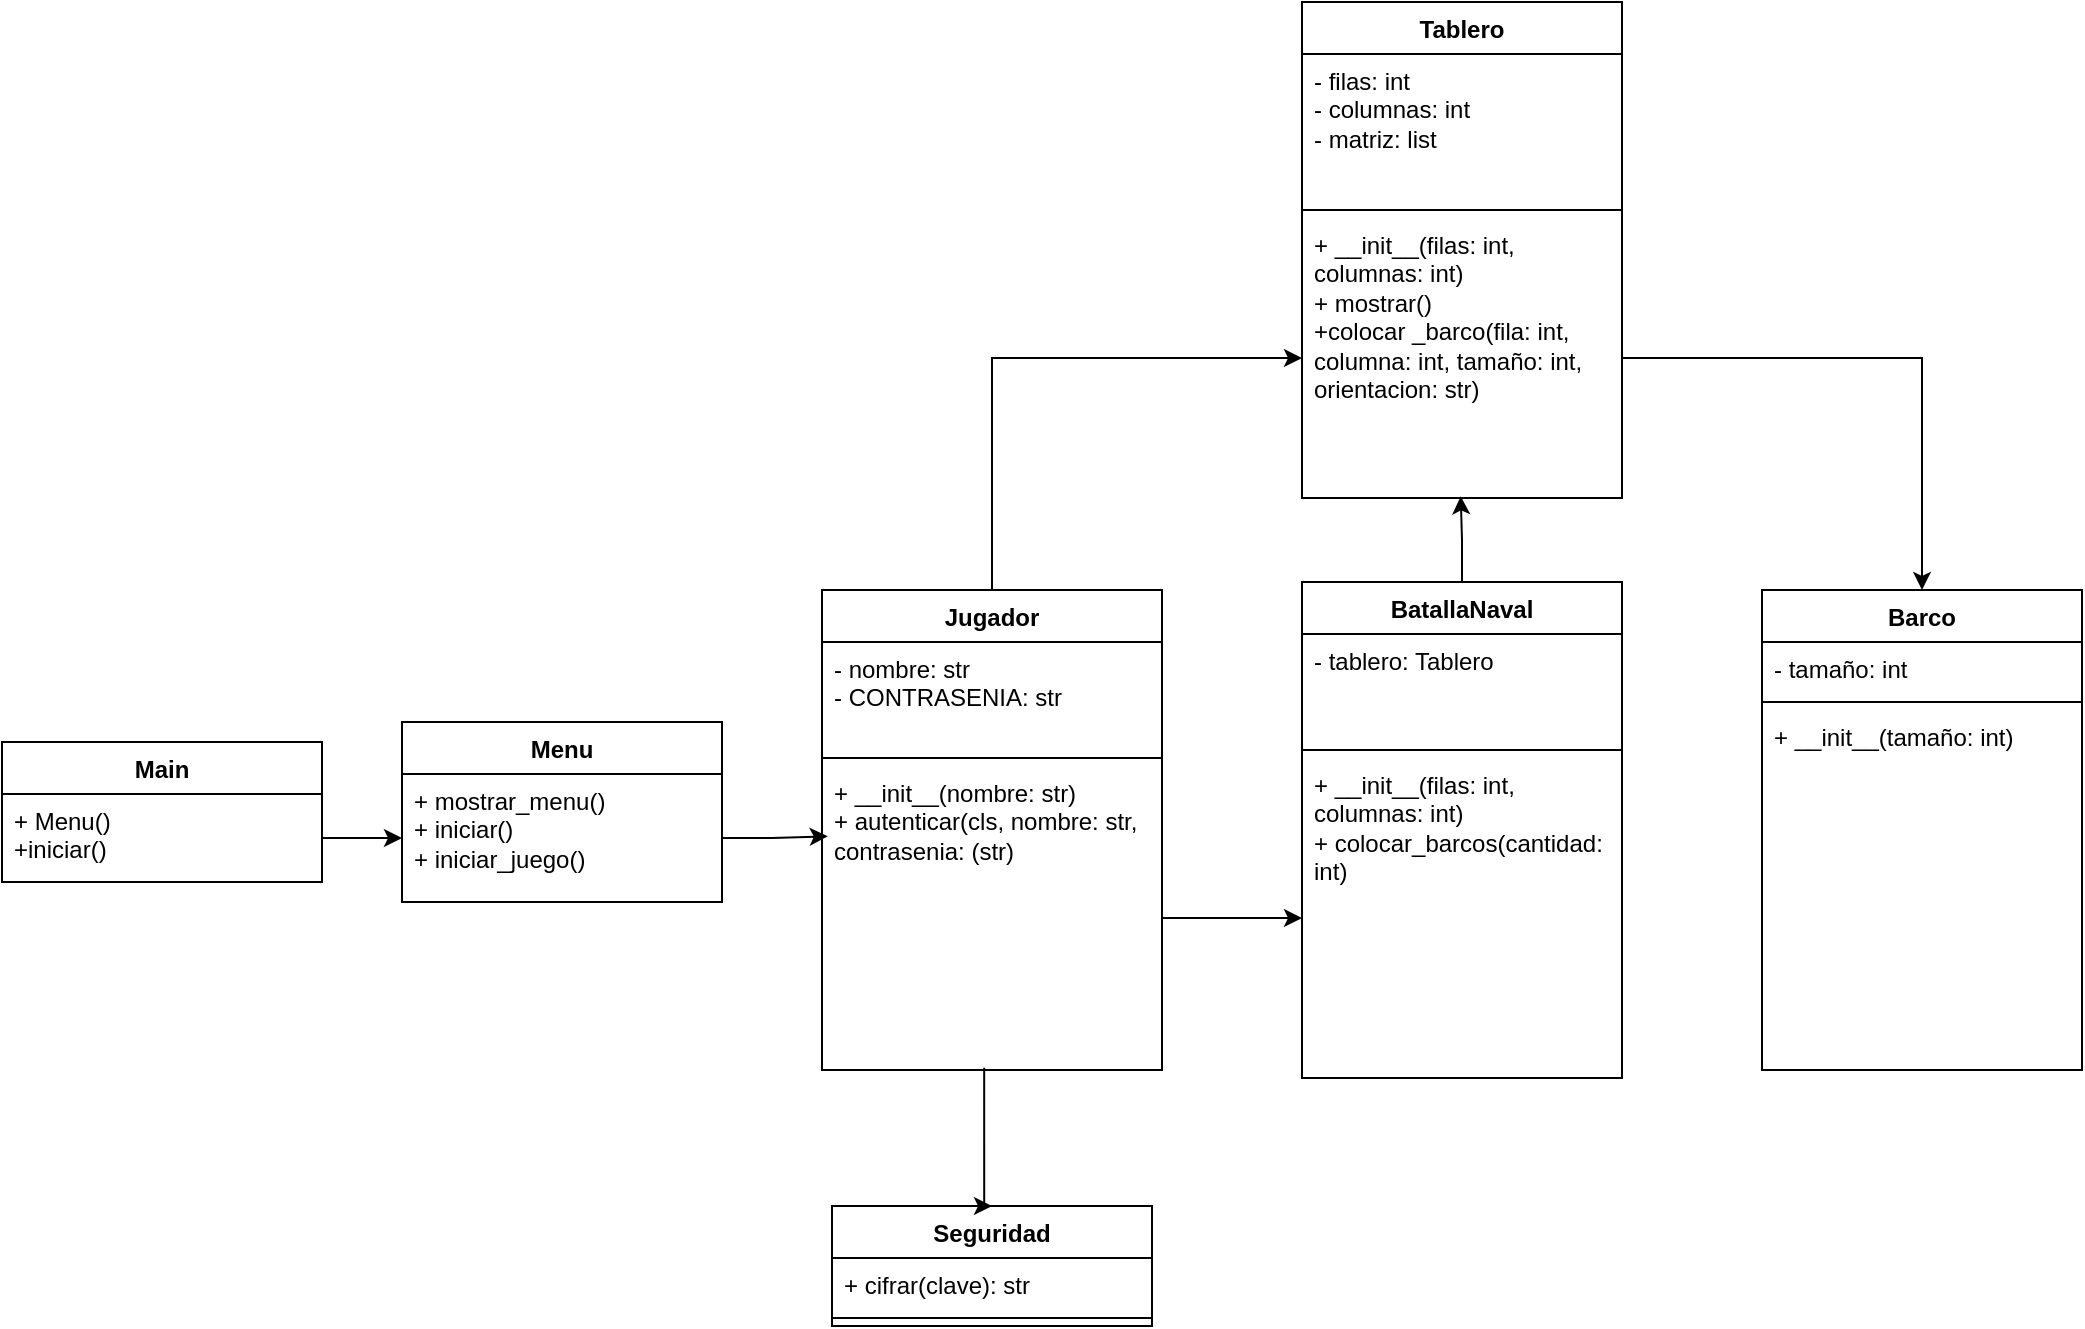 <mxfile version="26.1.3">
  <diagram name="Página-1" id="UggPJkZmqfOD0Qh_XLz-">
    <mxGraphModel dx="2611" dy="1955" grid="1" gridSize="10" guides="1" tooltips="1" connect="1" arrows="1" fold="1" page="1" pageScale="1" pageWidth="827" pageHeight="1169" math="0" shadow="0">
      <root>
        <mxCell id="0" />
        <mxCell id="1" parent="0" />
        <mxCell id="AmYnD38H8xkXSLAy4ZOU-1" value="BatallaNaval&lt;div&gt;&lt;br&gt;&lt;/div&gt;" style="swimlane;fontStyle=1;align=center;verticalAlign=top;childLayout=stackLayout;horizontal=1;startSize=26;horizontalStack=0;resizeParent=1;resizeParentMax=0;resizeLast=0;collapsible=1;marginBottom=0;whiteSpace=wrap;html=1;" parent="1" vertex="1">
          <mxGeometry x="370" y="230" width="160" height="248" as="geometry" />
        </mxCell>
        <mxCell id="AmYnD38H8xkXSLAy4ZOU-2" value="&lt;div&gt;&lt;span style=&quot;background-color: transparent; color: light-dark(rgb(0, 0, 0), rgb(255, 255, 255));&quot;&gt;- tablero: Tablero&lt;/span&gt;&lt;/div&gt;&lt;div&gt;&lt;div&gt;&lt;br&gt;&lt;/div&gt;&lt;div&gt;&lt;/div&gt;&lt;/div&gt;" style="text;strokeColor=none;fillColor=none;align=left;verticalAlign=top;spacingLeft=4;spacingRight=4;overflow=hidden;rotatable=0;points=[[0,0.5],[1,0.5]];portConstraint=eastwest;whiteSpace=wrap;html=1;" parent="AmYnD38H8xkXSLAy4ZOU-1" vertex="1">
          <mxGeometry y="26" width="160" height="54" as="geometry" />
        </mxCell>
        <mxCell id="AmYnD38H8xkXSLAy4ZOU-3" value="" style="line;strokeWidth=1;fillColor=none;align=left;verticalAlign=middle;spacingTop=-1;spacingLeft=3;spacingRight=3;rotatable=0;labelPosition=right;points=[];portConstraint=eastwest;strokeColor=inherit;" parent="AmYnD38H8xkXSLAy4ZOU-1" vertex="1">
          <mxGeometry y="80" width="160" height="8" as="geometry" />
        </mxCell>
        <mxCell id="AmYnD38H8xkXSLAy4ZOU-4" value="+ __init__(filas: &lt;span class=&quot;hljs-type&quot;&gt;int&lt;/span&gt;, columnas: &lt;span class=&quot;hljs-type&quot;&gt;int&lt;/span&gt;)&amp;nbsp;&lt;div&gt;+ colocar_barcos(cantidad: &lt;span class=&quot;hljs-type&quot;&gt;int&lt;/span&gt;)&lt;/div&gt;" style="text;strokeColor=none;fillColor=none;align=left;verticalAlign=top;spacingLeft=4;spacingRight=4;overflow=hidden;rotatable=0;points=[[0,0.5],[1,0.5]];portConstraint=eastwest;whiteSpace=wrap;html=1;" parent="AmYnD38H8xkXSLAy4ZOU-1" vertex="1">
          <mxGeometry y="88" width="160" height="160" as="geometry" />
        </mxCell>
        <mxCell id="AmYnD38H8xkXSLAy4ZOU-45" style="edgeStyle=orthogonalEdgeStyle;rounded=0;orthogonalLoop=1;jettySize=auto;html=1;entryX=0;entryY=0.5;entryDx=0;entryDy=0;" parent="1" source="AmYnD38H8xkXSLAy4ZOU-24" target="AmYnD38H8xkXSLAy4ZOU-37" edge="1">
          <mxGeometry relative="1" as="geometry" />
        </mxCell>
        <mxCell id="AmYnD38H8xkXSLAy4ZOU-24" value="Jugador" style="swimlane;fontStyle=1;align=center;verticalAlign=top;childLayout=stackLayout;horizontal=1;startSize=26;horizontalStack=0;resizeParent=1;resizeParentMax=0;resizeLast=0;collapsible=1;marginBottom=0;whiteSpace=wrap;html=1;" parent="1" vertex="1">
          <mxGeometry x="130" y="234" width="170" height="240" as="geometry" />
        </mxCell>
        <mxCell id="AmYnD38H8xkXSLAy4ZOU-25" value="- nombre: str&lt;div&gt;&lt;span style=&quot;background-color: transparent; color: light-dark(rgb(0, 0, 0), rgb(255, 255, 255));&quot;&gt;- CONTRASENIA: str&lt;/span&gt;&lt;/div&gt;&lt;div&gt;&lt;br&gt;&lt;/div&gt;" style="text;strokeColor=none;fillColor=none;align=left;verticalAlign=top;spacingLeft=4;spacingRight=4;overflow=hidden;rotatable=0;points=[[0,0.5],[1,0.5]];portConstraint=eastwest;whiteSpace=wrap;html=1;" parent="AmYnD38H8xkXSLAy4ZOU-24" vertex="1">
          <mxGeometry y="26" width="170" height="54" as="geometry" />
        </mxCell>
        <mxCell id="AmYnD38H8xkXSLAy4ZOU-26" value="" style="line;strokeWidth=1;fillColor=none;align=left;verticalAlign=middle;spacingTop=-1;spacingLeft=3;spacingRight=3;rotatable=0;labelPosition=right;points=[];portConstraint=eastwest;strokeColor=inherit;" parent="AmYnD38H8xkXSLAy4ZOU-24" vertex="1">
          <mxGeometry y="80" width="170" height="8" as="geometry" />
        </mxCell>
        <mxCell id="AmYnD38H8xkXSLAy4ZOU-27" value="+ __init__(nombre: str)&amp;nbsp;&lt;div&gt;+ autenticar(cls, nombre: str, contrasenia: (str)&lt;/div&gt;" style="text;strokeColor=none;fillColor=none;align=left;verticalAlign=top;spacingLeft=4;spacingRight=4;overflow=hidden;rotatable=0;points=[[0,0.5],[1,0.5]];portConstraint=eastwest;whiteSpace=wrap;html=1;" parent="AmYnD38H8xkXSLAy4ZOU-24" vertex="1">
          <mxGeometry y="88" width="170" height="152" as="geometry" />
        </mxCell>
        <mxCell id="AmYnD38H8xkXSLAy4ZOU-34" value="Tablero" style="swimlane;fontStyle=1;align=center;verticalAlign=top;childLayout=stackLayout;horizontal=1;startSize=26;horizontalStack=0;resizeParent=1;resizeParentMax=0;resizeLast=0;collapsible=1;marginBottom=0;whiteSpace=wrap;html=1;" parent="1" vertex="1">
          <mxGeometry x="370" y="-60" width="160" height="248" as="geometry" />
        </mxCell>
        <mxCell id="AmYnD38H8xkXSLAy4ZOU-35" value="&lt;div&gt;- filas: int&lt;/div&gt;&lt;div&gt;- columnas: int&lt;/div&gt;&lt;div&gt;- matriz: list&lt;/div&gt;&lt;div&gt;&lt;br&gt;&lt;/div&gt;" style="text;strokeColor=none;fillColor=none;align=left;verticalAlign=top;spacingLeft=4;spacingRight=4;overflow=hidden;rotatable=0;points=[[0,0.5],[1,0.5]];portConstraint=eastwest;whiteSpace=wrap;html=1;" parent="AmYnD38H8xkXSLAy4ZOU-34" vertex="1">
          <mxGeometry y="26" width="160" height="74" as="geometry" />
        </mxCell>
        <mxCell id="AmYnD38H8xkXSLAy4ZOU-36" value="" style="line;strokeWidth=1;fillColor=none;align=left;verticalAlign=middle;spacingTop=-1;spacingLeft=3;spacingRight=3;rotatable=0;labelPosition=right;points=[];portConstraint=eastwest;strokeColor=inherit;" parent="AmYnD38H8xkXSLAy4ZOU-34" vertex="1">
          <mxGeometry y="100" width="160" height="8" as="geometry" />
        </mxCell>
        <mxCell id="AmYnD38H8xkXSLAy4ZOU-37" value="+ __init__(filas: int, columnas: int)&lt;div&gt;+ mostrar()&lt;/div&gt;&lt;div&gt;+colocar _barco(fila: &lt;span class=&quot;hljs-type&quot;&gt;int&lt;/span&gt;, columna: &lt;span class=&quot;hljs-type&quot;&gt;int&lt;/span&gt;, tamaño: &lt;span class=&quot;hljs-type&quot;&gt;int&lt;/span&gt;, orientacion: str)&lt;br&gt;&lt;div&gt;&lt;br&gt;&lt;/div&gt;&lt;div&gt;&lt;br&gt;&lt;/div&gt;&lt;/div&gt;" style="text;strokeColor=none;fillColor=none;align=left;verticalAlign=top;spacingLeft=4;spacingRight=4;overflow=hidden;rotatable=0;points=[[0,0.5],[1,0.5]];portConstraint=eastwest;whiteSpace=wrap;html=1;" parent="AmYnD38H8xkXSLAy4ZOU-34" vertex="1">
          <mxGeometry y="108" width="160" height="140" as="geometry" />
        </mxCell>
        <mxCell id="AmYnD38H8xkXSLAy4ZOU-44" style="edgeStyle=orthogonalEdgeStyle;rounded=0;orthogonalLoop=1;jettySize=auto;html=1;entryX=0;entryY=0.5;entryDx=0;entryDy=0;" parent="1" source="AmYnD38H8xkXSLAy4ZOU-27" target="AmYnD38H8xkXSLAy4ZOU-4" edge="1">
          <mxGeometry relative="1" as="geometry" />
        </mxCell>
        <mxCell id="0YJP8zsa7M7JijgX_TRi-1" value="Barco" style="swimlane;fontStyle=1;align=center;verticalAlign=top;childLayout=stackLayout;horizontal=1;startSize=26;horizontalStack=0;resizeParent=1;resizeParentMax=0;resizeLast=0;collapsible=1;marginBottom=0;whiteSpace=wrap;html=1;" parent="1" vertex="1">
          <mxGeometry x="600" y="234" width="160" height="240" as="geometry" />
        </mxCell>
        <mxCell id="0YJP8zsa7M7JijgX_TRi-2" value="- tamaño: int" style="text;strokeColor=none;fillColor=none;align=left;verticalAlign=top;spacingLeft=4;spacingRight=4;overflow=hidden;rotatable=0;points=[[0,0.5],[1,0.5]];portConstraint=eastwest;whiteSpace=wrap;html=1;" parent="0YJP8zsa7M7JijgX_TRi-1" vertex="1">
          <mxGeometry y="26" width="160" height="26" as="geometry" />
        </mxCell>
        <mxCell id="0YJP8zsa7M7JijgX_TRi-3" value="" style="line;strokeWidth=1;fillColor=none;align=left;verticalAlign=middle;spacingTop=-1;spacingLeft=3;spacingRight=3;rotatable=0;labelPosition=right;points=[];portConstraint=eastwest;strokeColor=inherit;" parent="0YJP8zsa7M7JijgX_TRi-1" vertex="1">
          <mxGeometry y="52" width="160" height="8" as="geometry" />
        </mxCell>
        <mxCell id="0YJP8zsa7M7JijgX_TRi-4" value="+ __init__(tamaño: int)" style="text;strokeColor=none;fillColor=none;align=left;verticalAlign=top;spacingLeft=4;spacingRight=4;overflow=hidden;rotatable=0;points=[[0,0.5],[1,0.5]];portConstraint=eastwest;whiteSpace=wrap;html=1;" parent="0YJP8zsa7M7JijgX_TRi-1" vertex="1">
          <mxGeometry y="60" width="160" height="180" as="geometry" />
        </mxCell>
        <mxCell id="V6jaxSyoYYLZyo7Vry4e-1" value="Menu" style="swimlane;fontStyle=1;align=center;verticalAlign=top;childLayout=stackLayout;horizontal=1;startSize=26;horizontalStack=0;resizeParent=1;resizeParentMax=0;resizeLast=0;collapsible=1;marginBottom=0;whiteSpace=wrap;html=1;" vertex="1" parent="1">
          <mxGeometry x="-80" y="300" width="160" height="90" as="geometry" />
        </mxCell>
        <mxCell id="V6jaxSyoYYLZyo7Vry4e-2" value="+ mostrar_menu()&lt;div&gt;+ iniciar()&lt;/div&gt;&lt;div&gt;+ iniciar_juego()&lt;/div&gt;&lt;div&gt;&lt;br&gt;&lt;/div&gt;" style="text;strokeColor=none;fillColor=none;align=left;verticalAlign=top;spacingLeft=4;spacingRight=4;overflow=hidden;rotatable=0;points=[[0,0.5],[1,0.5]];portConstraint=eastwest;whiteSpace=wrap;html=1;" vertex="1" parent="V6jaxSyoYYLZyo7Vry4e-1">
          <mxGeometry y="26" width="160" height="64" as="geometry" />
        </mxCell>
        <mxCell id="V6jaxSyoYYLZyo7Vry4e-5" value="Seguridad" style="swimlane;fontStyle=1;align=center;verticalAlign=top;childLayout=stackLayout;horizontal=1;startSize=26;horizontalStack=0;resizeParent=1;resizeParentMax=0;resizeLast=0;collapsible=1;marginBottom=0;whiteSpace=wrap;html=1;" vertex="1" parent="1">
          <mxGeometry x="135" y="542" width="160" height="60" as="geometry" />
        </mxCell>
        <mxCell id="V6jaxSyoYYLZyo7Vry4e-6" value="+ cifrar(clave): str" style="text;strokeColor=none;fillColor=none;align=left;verticalAlign=top;spacingLeft=4;spacingRight=4;overflow=hidden;rotatable=0;points=[[0,0.5],[1,0.5]];portConstraint=eastwest;whiteSpace=wrap;html=1;" vertex="1" parent="V6jaxSyoYYLZyo7Vry4e-5">
          <mxGeometry y="26" width="160" height="26" as="geometry" />
        </mxCell>
        <mxCell id="V6jaxSyoYYLZyo7Vry4e-7" value="" style="line;strokeWidth=1;fillColor=none;align=left;verticalAlign=middle;spacingTop=-1;spacingLeft=3;spacingRight=3;rotatable=0;labelPosition=right;points=[];portConstraint=eastwest;strokeColor=inherit;" vertex="1" parent="V6jaxSyoYYLZyo7Vry4e-5">
          <mxGeometry y="52" width="160" height="8" as="geometry" />
        </mxCell>
        <mxCell id="V6jaxSyoYYLZyo7Vry4e-9" value="Main" style="swimlane;fontStyle=1;align=center;verticalAlign=top;childLayout=stackLayout;horizontal=1;startSize=26;horizontalStack=0;resizeParent=1;resizeParentMax=0;resizeLast=0;collapsible=1;marginBottom=0;whiteSpace=wrap;html=1;" vertex="1" parent="1">
          <mxGeometry x="-280" y="310" width="160" height="70" as="geometry" />
        </mxCell>
        <mxCell id="V6jaxSyoYYLZyo7Vry4e-10" value="+ Menu()&lt;div&gt;+iniciar()&lt;/div&gt;" style="text;strokeColor=none;fillColor=none;align=left;verticalAlign=top;spacingLeft=4;spacingRight=4;overflow=hidden;rotatable=0;points=[[0,0.5],[1,0.5]];portConstraint=eastwest;whiteSpace=wrap;html=1;" vertex="1" parent="V6jaxSyoYYLZyo7Vry4e-9">
          <mxGeometry y="26" width="160" height="44" as="geometry" />
        </mxCell>
        <mxCell id="V6jaxSyoYYLZyo7Vry4e-13" style="edgeStyle=orthogonalEdgeStyle;rounded=0;orthogonalLoop=1;jettySize=auto;html=1;entryX=0;entryY=0.5;entryDx=0;entryDy=0;" edge="1" parent="1" source="V6jaxSyoYYLZyo7Vry4e-10" target="V6jaxSyoYYLZyo7Vry4e-2">
          <mxGeometry relative="1" as="geometry" />
        </mxCell>
        <mxCell id="V6jaxSyoYYLZyo7Vry4e-15" style="edgeStyle=orthogonalEdgeStyle;rounded=0;orthogonalLoop=1;jettySize=auto;html=1;entryX=0.5;entryY=0;entryDx=0;entryDy=0;exitX=0.477;exitY=0.993;exitDx=0;exitDy=0;exitPerimeter=0;" edge="1" parent="1" source="AmYnD38H8xkXSLAy4ZOU-27" target="V6jaxSyoYYLZyo7Vry4e-5">
          <mxGeometry relative="1" as="geometry">
            <Array as="points">
              <mxPoint x="211" y="542" />
            </Array>
          </mxGeometry>
        </mxCell>
        <mxCell id="V6jaxSyoYYLZyo7Vry4e-17" style="edgeStyle=orthogonalEdgeStyle;rounded=0;orthogonalLoop=1;jettySize=auto;html=1;entryX=0.496;entryY=0.994;entryDx=0;entryDy=0;entryPerimeter=0;" edge="1" parent="1" source="AmYnD38H8xkXSLAy4ZOU-1" target="AmYnD38H8xkXSLAy4ZOU-37">
          <mxGeometry relative="1" as="geometry" />
        </mxCell>
        <mxCell id="V6jaxSyoYYLZyo7Vry4e-18" style="edgeStyle=orthogonalEdgeStyle;rounded=0;orthogonalLoop=1;jettySize=auto;html=1;entryX=0.5;entryY=0;entryDx=0;entryDy=0;" edge="1" parent="1" source="AmYnD38H8xkXSLAy4ZOU-37" target="0YJP8zsa7M7JijgX_TRi-1">
          <mxGeometry relative="1" as="geometry" />
        </mxCell>
        <mxCell id="V6jaxSyoYYLZyo7Vry4e-19" style="edgeStyle=orthogonalEdgeStyle;rounded=0;orthogonalLoop=1;jettySize=auto;html=1;entryX=0.017;entryY=0.231;entryDx=0;entryDy=0;entryPerimeter=0;" edge="1" parent="1" source="V6jaxSyoYYLZyo7Vry4e-2" target="AmYnD38H8xkXSLAy4ZOU-27">
          <mxGeometry relative="1" as="geometry">
            <mxPoint x="80" y="384" as="sourcePoint" />
          </mxGeometry>
        </mxCell>
      </root>
    </mxGraphModel>
  </diagram>
</mxfile>
